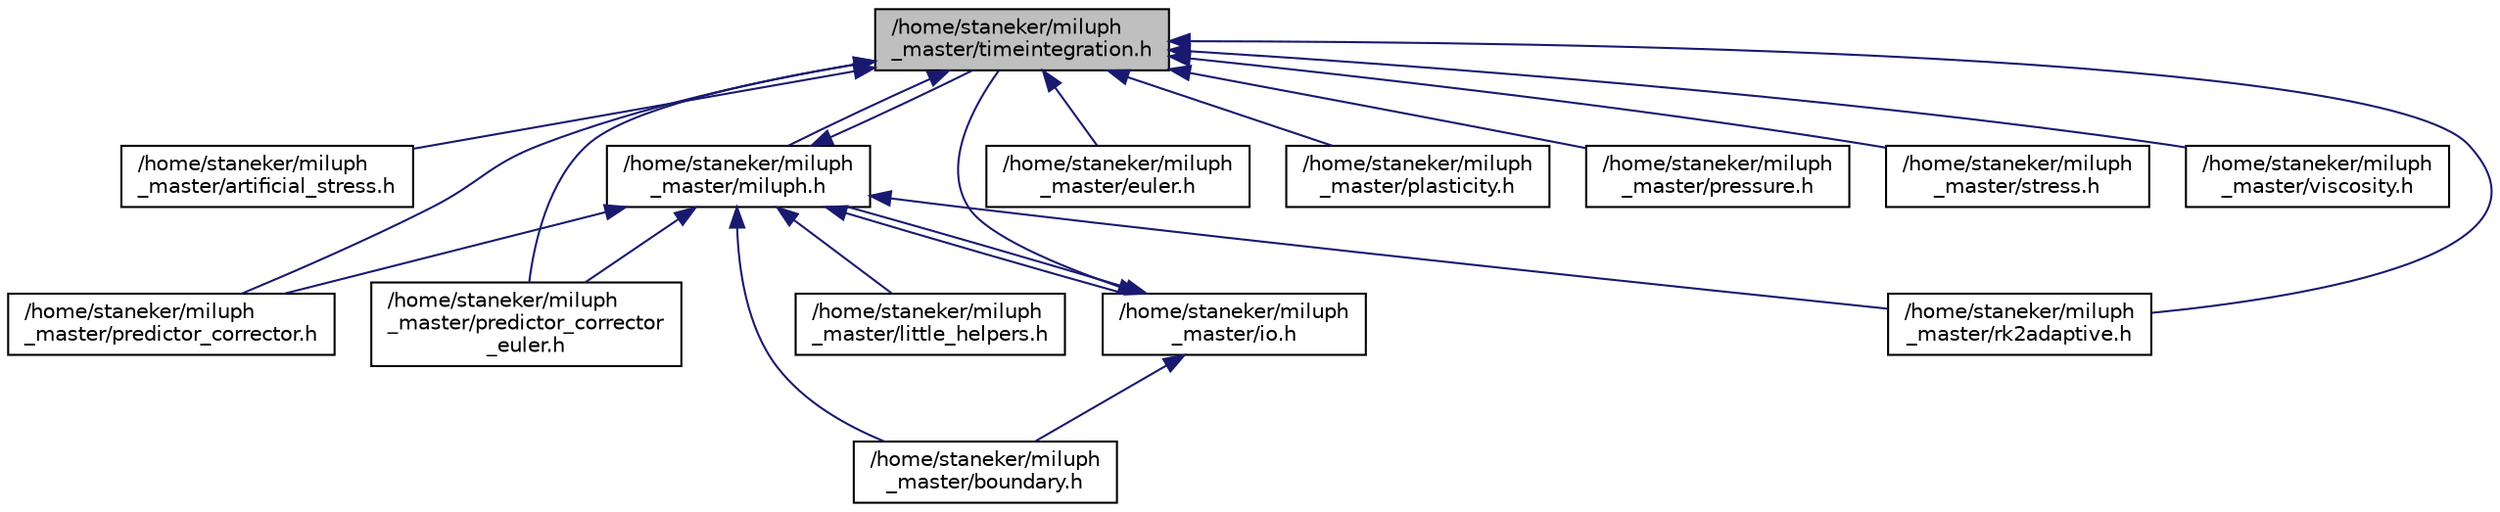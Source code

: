 digraph "/home/staneker/miluph_master/timeintegration.h"
{
  edge [fontname="Helvetica",fontsize="10",labelfontname="Helvetica",labelfontsize="10"];
  node [fontname="Helvetica",fontsize="10",shape=record];
  Node18 [label="/home/staneker/miluph\l_master/timeintegration.h",height=0.2,width=0.4,color="black", fillcolor="grey75", style="filled", fontcolor="black"];
  Node18 -> Node19 [dir="back",color="midnightblue",fontsize="10",style="solid",fontname="Helvetica"];
  Node19 [label="/home/staneker/miluph\l_master/artificial_stress.h",height=0.2,width=0.4,color="black", fillcolor="white", style="filled",URL="$artificial__stress_8h.html"];
  Node18 -> Node20 [dir="back",color="midnightblue",fontsize="10",style="solid",fontname="Helvetica"];
  Node20 [label="/home/staneker/miluph\l_master/miluph.h",height=0.2,width=0.4,color="black", fillcolor="white", style="filled",URL="$miluph_8h.html"];
  Node20 -> Node18 [dir="back",color="midnightblue",fontsize="10",style="solid",fontname="Helvetica"];
  Node20 -> Node21 [dir="back",color="midnightblue",fontsize="10",style="solid",fontname="Helvetica"];
  Node21 [label="/home/staneker/miluph\l_master/io.h",height=0.2,width=0.4,color="black", fillcolor="white", style="filled",URL="$io_8h.html"];
  Node21 -> Node20 [dir="back",color="midnightblue",fontsize="10",style="solid",fontname="Helvetica"];
  Node21 -> Node18 [dir="back",color="midnightblue",fontsize="10",style="solid",fontname="Helvetica"];
  Node21 -> Node22 [dir="back",color="midnightblue",fontsize="10",style="solid",fontname="Helvetica"];
  Node22 [label="/home/staneker/miluph\l_master/boundary.h",height=0.2,width=0.4,color="black", fillcolor="white", style="filled",URL="$boundary_8h.html"];
  Node20 -> Node22 [dir="back",color="midnightblue",fontsize="10",style="solid",fontname="Helvetica"];
  Node20 -> Node23 [dir="back",color="midnightblue",fontsize="10",style="solid",fontname="Helvetica"];
  Node23 [label="/home/staneker/miluph\l_master/little_helpers.h",height=0.2,width=0.4,color="black", fillcolor="white", style="filled",URL="$little__helpers_8h.html"];
  Node20 -> Node24 [dir="back",color="midnightblue",fontsize="10",style="solid",fontname="Helvetica"];
  Node24 [label="/home/staneker/miluph\l_master/predictor_corrector.h",height=0.2,width=0.4,color="black", fillcolor="white", style="filled",URL="$predictor__corrector_8h.html"];
  Node20 -> Node25 [dir="back",color="midnightblue",fontsize="10",style="solid",fontname="Helvetica"];
  Node25 [label="/home/staneker/miluph\l_master/predictor_corrector\l_euler.h",height=0.2,width=0.4,color="black", fillcolor="white", style="filled",URL="$predictor__corrector__euler_8h.html"];
  Node20 -> Node26 [dir="back",color="midnightblue",fontsize="10",style="solid",fontname="Helvetica"];
  Node26 [label="/home/staneker/miluph\l_master/rk2adaptive.h",height=0.2,width=0.4,color="black", fillcolor="white", style="filled",URL="$rk2adaptive_8h.html"];
  Node18 -> Node27 [dir="back",color="midnightblue",fontsize="10",style="solid",fontname="Helvetica"];
  Node27 [label="/home/staneker/miluph\l_master/euler.h",height=0.2,width=0.4,color="black", fillcolor="white", style="filled",URL="$euler_8h.html"];
  Node18 -> Node28 [dir="back",color="midnightblue",fontsize="10",style="solid",fontname="Helvetica"];
  Node28 [label="/home/staneker/miluph\l_master/plasticity.h",height=0.2,width=0.4,color="black", fillcolor="white", style="filled",URL="$plasticity_8h.html"];
  Node18 -> Node24 [dir="back",color="midnightblue",fontsize="10",style="solid",fontname="Helvetica"];
  Node18 -> Node25 [dir="back",color="midnightblue",fontsize="10",style="solid",fontname="Helvetica"];
  Node18 -> Node29 [dir="back",color="midnightblue",fontsize="10",style="solid",fontname="Helvetica"];
  Node29 [label="/home/staneker/miluph\l_master/pressure.h",height=0.2,width=0.4,color="black", fillcolor="white", style="filled",URL="$pressure_8h.html"];
  Node18 -> Node26 [dir="back",color="midnightblue",fontsize="10",style="solid",fontname="Helvetica"];
  Node18 -> Node30 [dir="back",color="midnightblue",fontsize="10",style="solid",fontname="Helvetica"];
  Node30 [label="/home/staneker/miluph\l_master/stress.h",height=0.2,width=0.4,color="black", fillcolor="white", style="filled",URL="$stress_8h.html"];
  Node18 -> Node31 [dir="back",color="midnightblue",fontsize="10",style="solid",fontname="Helvetica"];
  Node31 [label="/home/staneker/miluph\l_master/viscosity.h",height=0.2,width=0.4,color="black", fillcolor="white", style="filled",URL="$viscosity_8h.html"];
}
